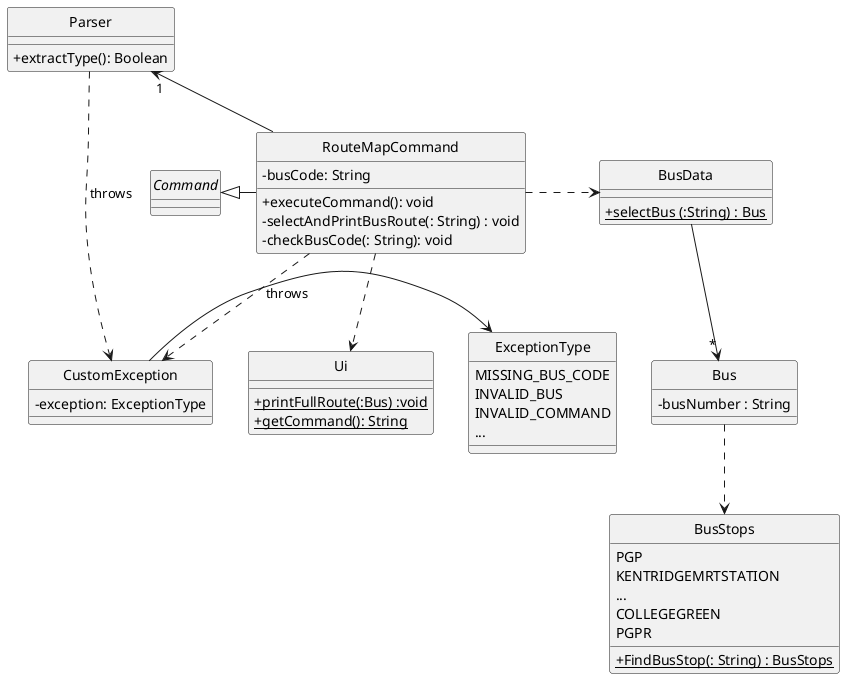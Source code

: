 @startuml
hide circle
skinparam classAttributeIconSize 0
abstract class Command

Class RouteMapCommand{
-busCode: String
+executeCommand(): void
-selectAndPrintBusRoute(: String) : void
-checkBusCode(: String): void
}
Class Parser{
+extractType(): Boolean
}
Class BusData {
+{static} selectBus (:String) : Bus
}
Class CustomException {
-exception: ExceptionType
}
Class Bus {
-busNumber : String
}
enum BusStops {
PGP
KENTRIDGEMRTSTATION
...
COLLEGEGREEN
PGPR
+{static}FindBusStop(: String) : BusStops
}
Class Ui {
+{static} printFullRoute(:Bus) :void
+{static} getCommand(): String
}

enum ExceptionType {
MISSING_BUS_CODE
INVALID_BUS
INVALID_COMMAND
...
}

Command <|--right RouteMapCommand
Parser "1"<--down RouteMapCommand
RouteMapCommand ..right> BusData
BusData --> "*" Bus
Bus ..> BusStops
RouteMapCommand ..> CustomException :throws
Parser ..> CustomException :throws
RouteMapCommand ..> Ui

CustomException -> ExceptionType


@enduml
